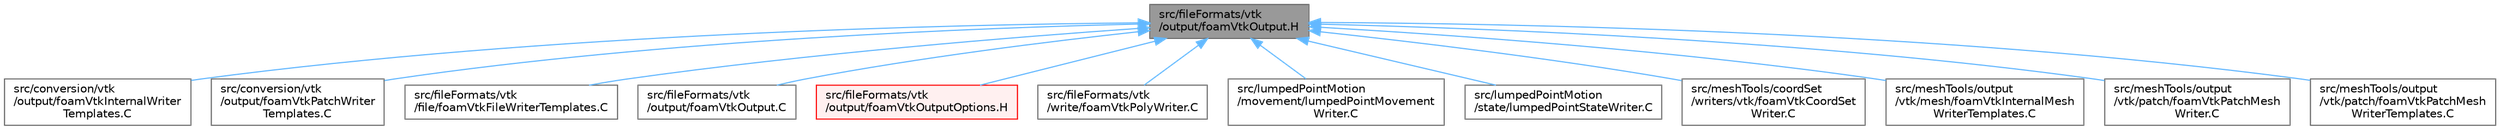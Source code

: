 digraph "src/fileFormats/vtk/output/foamVtkOutput.H"
{
 // LATEX_PDF_SIZE
  bgcolor="transparent";
  edge [fontname=Helvetica,fontsize=10,labelfontname=Helvetica,labelfontsize=10];
  node [fontname=Helvetica,fontsize=10,shape=box,height=0.2,width=0.4];
  Node1 [id="Node000001",label="src/fileFormats/vtk\l/output/foamVtkOutput.H",height=0.2,width=0.4,color="gray40", fillcolor="grey60", style="filled", fontcolor="black",tooltip=" "];
  Node1 -> Node2 [id="edge1_Node000001_Node000002",dir="back",color="steelblue1",style="solid",tooltip=" "];
  Node2 [id="Node000002",label="src/conversion/vtk\l/output/foamVtkInternalWriter\lTemplates.C",height=0.2,width=0.4,color="grey40", fillcolor="white", style="filled",URL="$foamVtkInternalWriterTemplates_8C.html",tooltip=" "];
  Node1 -> Node3 [id="edge2_Node000001_Node000003",dir="back",color="steelblue1",style="solid",tooltip=" "];
  Node3 [id="Node000003",label="src/conversion/vtk\l/output/foamVtkPatchWriter\lTemplates.C",height=0.2,width=0.4,color="grey40", fillcolor="white", style="filled",URL="$foamVtkPatchWriterTemplates_8C.html",tooltip=" "];
  Node1 -> Node4 [id="edge3_Node000001_Node000004",dir="back",color="steelblue1",style="solid",tooltip=" "];
  Node4 [id="Node000004",label="src/fileFormats/vtk\l/file/foamVtkFileWriterTemplates.C",height=0.2,width=0.4,color="grey40", fillcolor="white", style="filled",URL="$foamVtkFileWriterTemplates_8C.html",tooltip=" "];
  Node1 -> Node5 [id="edge4_Node000001_Node000005",dir="back",color="steelblue1",style="solid",tooltip=" "];
  Node5 [id="Node000005",label="src/fileFormats/vtk\l/output/foamVtkOutput.C",height=0.2,width=0.4,color="grey40", fillcolor="white", style="filled",URL="$foamVtkOutput_8C.html",tooltip=" "];
  Node1 -> Node6 [id="edge5_Node000001_Node000006",dir="back",color="steelblue1",style="solid",tooltip=" "];
  Node6 [id="Node000006",label="src/fileFormats/vtk\l/output/foamVtkOutputOptions.H",height=0.2,width=0.4,color="red", fillcolor="#FFF0F0", style="filled",URL="$foamVtkOutputOptions_8H.html",tooltip=" "];
  Node1 -> Node18 [id="edge6_Node000001_Node000018",dir="back",color="steelblue1",style="solid",tooltip=" "];
  Node18 [id="Node000018",label="src/fileFormats/vtk\l/write/foamVtkPolyWriter.C",height=0.2,width=0.4,color="grey40", fillcolor="white", style="filled",URL="$foamVtkPolyWriter_8C.html",tooltip=" "];
  Node1 -> Node22 [id="edge7_Node000001_Node000022",dir="back",color="steelblue1",style="solid",tooltip=" "];
  Node22 [id="Node000022",label="src/lumpedPointMotion\l/movement/lumpedPointMovement\lWriter.C",height=0.2,width=0.4,color="grey40", fillcolor="white", style="filled",URL="$lumpedPointMovementWriter_8C.html",tooltip=" "];
  Node1 -> Node85 [id="edge8_Node000001_Node000085",dir="back",color="steelblue1",style="solid",tooltip=" "];
  Node85 [id="Node000085",label="src/lumpedPointMotion\l/state/lumpedPointStateWriter.C",height=0.2,width=0.4,color="grey40", fillcolor="white", style="filled",URL="$lumpedPointStateWriter_8C.html",tooltip=" "];
  Node1 -> Node26 [id="edge9_Node000001_Node000026",dir="back",color="steelblue1",style="solid",tooltip=" "];
  Node26 [id="Node000026",label="src/meshTools/coordSet\l/writers/vtk/foamVtkCoordSet\lWriter.C",height=0.2,width=0.4,color="grey40", fillcolor="white", style="filled",URL="$foamVtkCoordSetWriter_8C.html",tooltip=" "];
  Node1 -> Node53 [id="edge10_Node000001_Node000053",dir="back",color="steelblue1",style="solid",tooltip=" "];
  Node53 [id="Node000053",label="src/meshTools/output\l/vtk/mesh/foamVtkInternalMesh\lWriterTemplates.C",height=0.2,width=0.4,color="grey40", fillcolor="white", style="filled",URL="$foamVtkInternalMeshWriterTemplates_8C.html",tooltip=" "];
  Node1 -> Node56 [id="edge11_Node000001_Node000056",dir="back",color="steelblue1",style="solid",tooltip=" "];
  Node56 [id="Node000056",label="src/meshTools/output\l/vtk/patch/foamVtkPatchMesh\lWriter.C",height=0.2,width=0.4,color="grey40", fillcolor="white", style="filled",URL="$foamVtkPatchMeshWriter_8C.html",tooltip=" "];
  Node1 -> Node57 [id="edge12_Node000001_Node000057",dir="back",color="steelblue1",style="solid",tooltip=" "];
  Node57 [id="Node000057",label="src/meshTools/output\l/vtk/patch/foamVtkPatchMesh\lWriterTemplates.C",height=0.2,width=0.4,color="grey40", fillcolor="white", style="filled",URL="$foamVtkPatchMeshWriterTemplates_8C.html",tooltip=" "];
}

